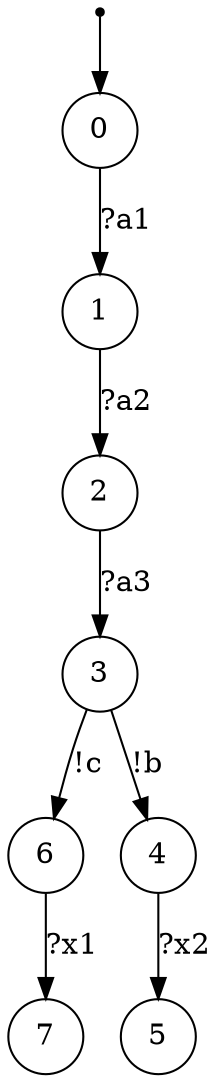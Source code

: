 digraph {
 node [shape=point] ENTRY
 node [shape=circle]
 ENTRY -> 0
0 -> 1 [label="?a1"]
1 -> 2 [label="?a2"]
2 -> 3 [label="?a3"]
3 -> 6 [label="!c"]
6 -> 7 [label="?x1"]
3 -> 4 [label="!b"]
4 -> 5 [label="?x2"]
}